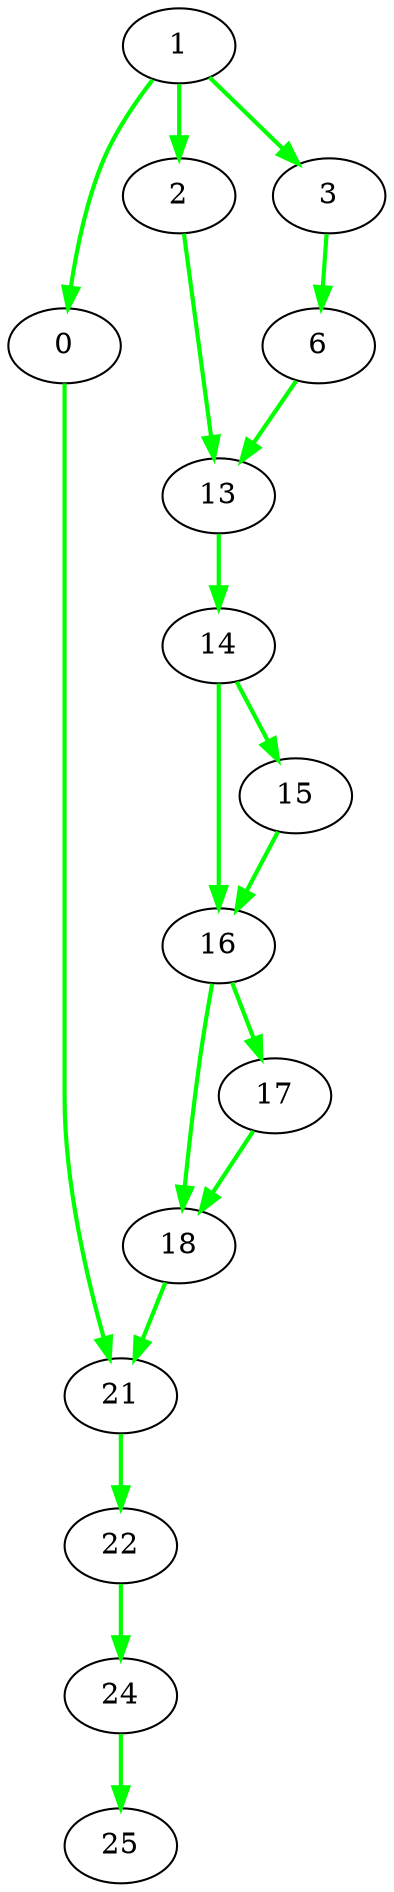 digraph {
  0 [label="0", color=black];
  1 -> 0 [label="", color=green, penwidth=2];
  14 [label="14", color=black];
  13 -> 14 [label="", color=green, penwidth=2];
  21 [label="21", color=black];
  18 -> 21 [label="", color=green, penwidth=2];
  0 -> 21 [label="", color=green, penwidth=2];
  2 [label="2", color=black];
  1 -> 2 [label="", color=green, penwidth=2];
  16 [label="16", color=black];
  14 -> 16 [label="", color=green, penwidth=2];
  15 -> 16 [label="", color=green, penwidth=2];
  18 [label="18", color=black];
  16 -> 18 [label="", color=green, penwidth=2];
  17 -> 18 [label="", color=green, penwidth=2];
  25 [label="25", color=black];
  24 -> 25 [label="", color=green, penwidth=2];
  6 [label="6", color=black];
  3 -> 6 [label="", color=green, penwidth=2];
  13 [label="13", color=black];
  6 -> 13 [label="", color=green, penwidth=2];
  2 -> 13 [label="", color=green, penwidth=2];
  1 [label="1", color=black];
  15 [label="15", color=black];
  14 -> 15 [label="", color=green, penwidth=2];
  22 [label="22", color=black];
  21 -> 22 [label="", color=green, penwidth=2];
  3 [label="3", color=black];
  1 -> 3 [label="", color=green, penwidth=2];
  17 [label="17", color=black];
  16 -> 17 [label="", color=green, penwidth=2];
  24 [label="24", color=black];
  22 -> 24 [label="", color=green, penwidth=2];
}
